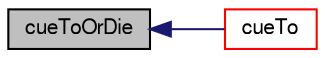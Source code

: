 digraph "cueToOrDie"
{
  bgcolor="transparent";
  edge [fontname="FreeSans",fontsize="10",labelfontname="FreeSans",labelfontsize="10"];
  node [fontname="FreeSans",fontsize="10",shape=record];
  rankdir="LR";
  Node162 [label="cueToOrDie",height=0.2,width=0.4,color="black", fillcolor="grey75", style="filled", fontcolor="black"];
  Node162 -> Node163 [dir="back",color="midnightblue",fontsize="10",style="solid",fontname="FreeSans"];
  Node163 [label="cueTo",height=0.2,width=0.4,color="red",URL="$a29586.html#ad08e08c3d9cfeb558bb9ff35a91996d8",tooltip="Cue up to cmd, reading args. "];
}
